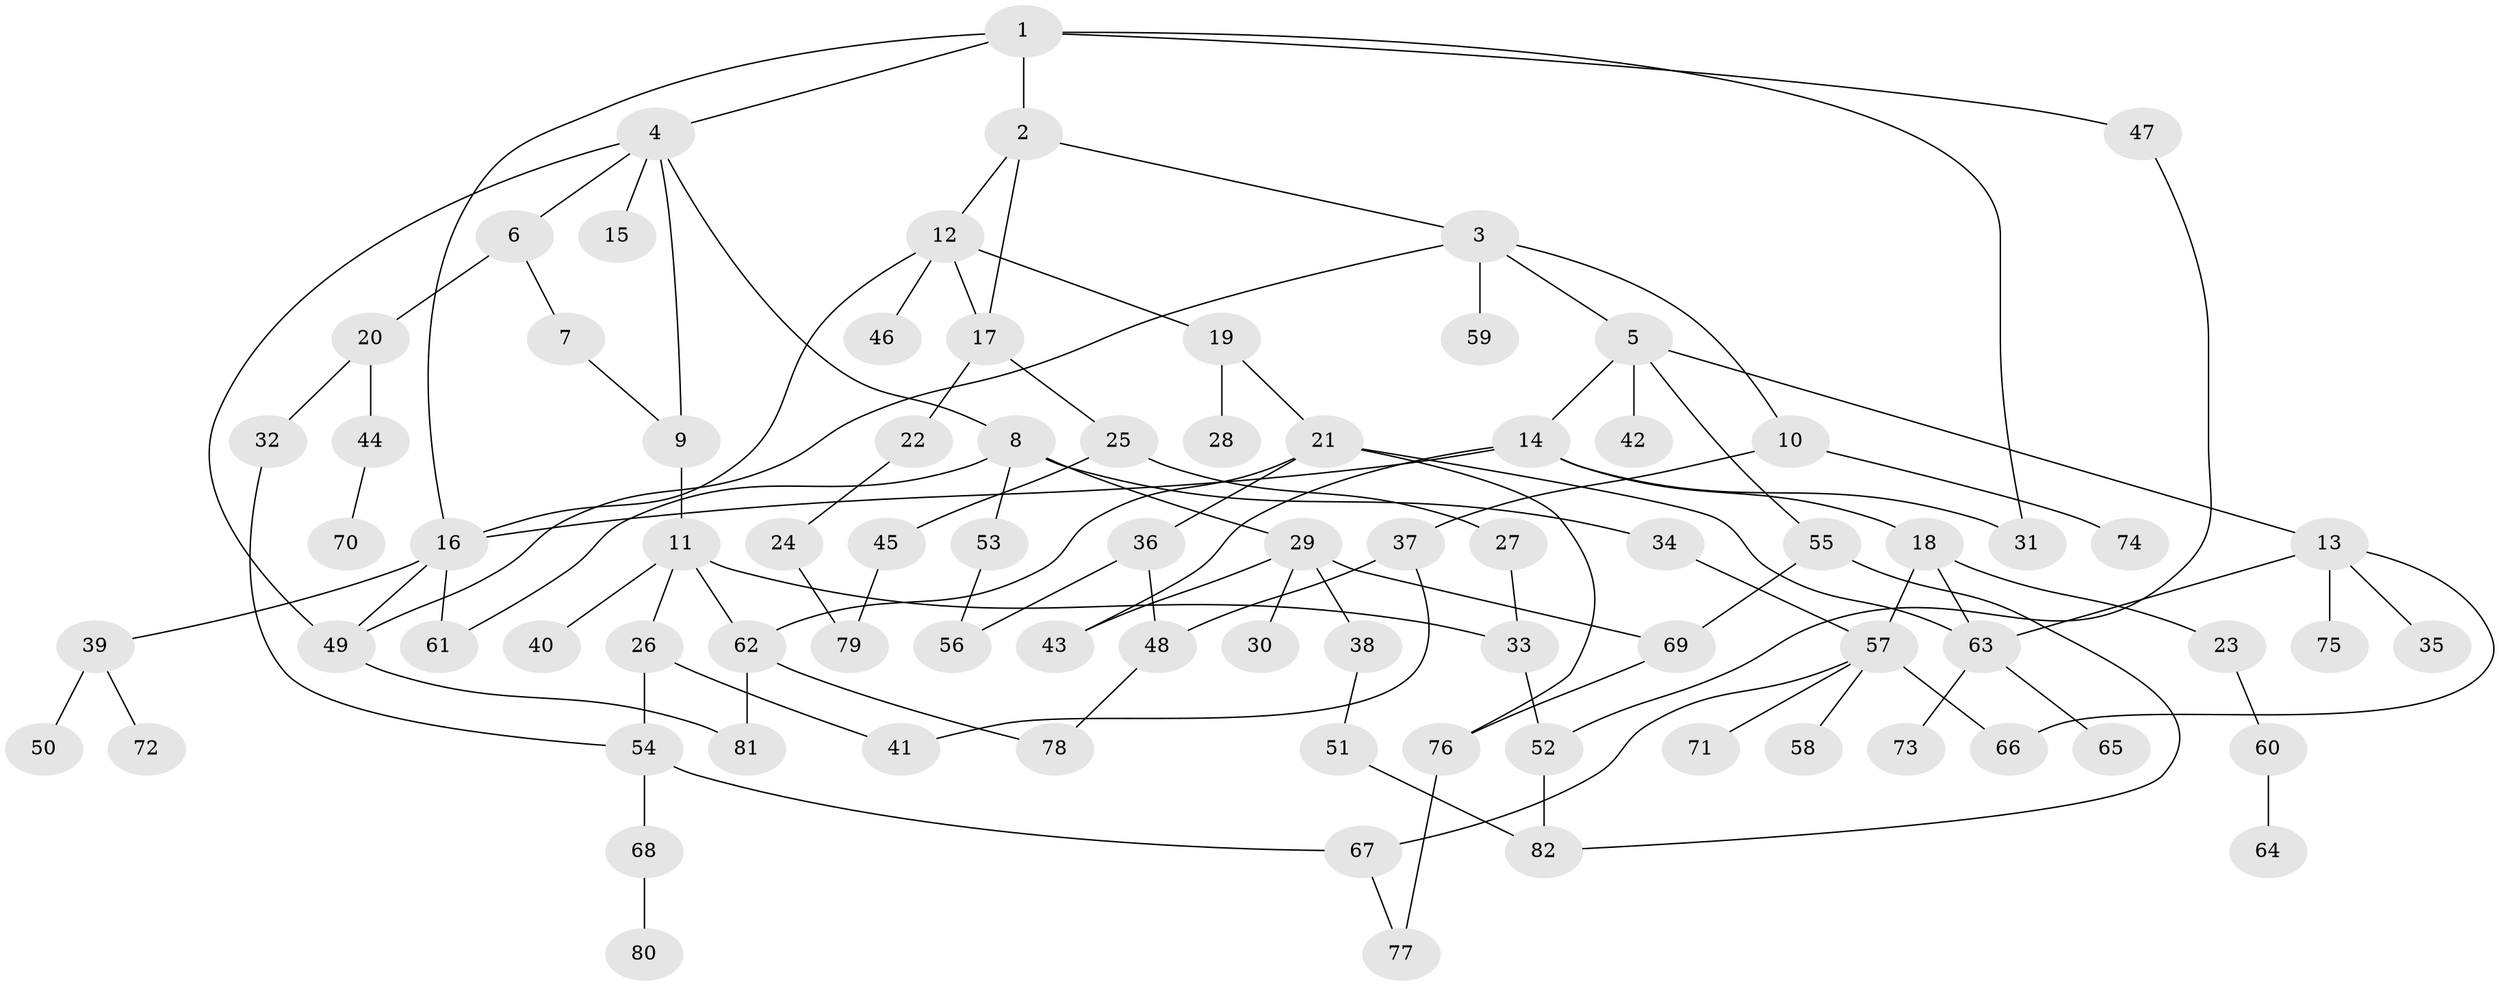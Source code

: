 // coarse degree distribution, {9: 0.0196078431372549, 7: 0.0392156862745098, 8: 0.0196078431372549, 3: 0.1568627450980392, 5: 0.09803921568627451, 2: 0.21568627450980393, 4: 0.11764705882352941, 1: 0.27450980392156865, 6: 0.058823529411764705}
// Generated by graph-tools (version 1.1) at 2025/23/03/03/25 07:23:33]
// undirected, 82 vertices, 110 edges
graph export_dot {
graph [start="1"]
  node [color=gray90,style=filled];
  1;
  2;
  3;
  4;
  5;
  6;
  7;
  8;
  9;
  10;
  11;
  12;
  13;
  14;
  15;
  16;
  17;
  18;
  19;
  20;
  21;
  22;
  23;
  24;
  25;
  26;
  27;
  28;
  29;
  30;
  31;
  32;
  33;
  34;
  35;
  36;
  37;
  38;
  39;
  40;
  41;
  42;
  43;
  44;
  45;
  46;
  47;
  48;
  49;
  50;
  51;
  52;
  53;
  54;
  55;
  56;
  57;
  58;
  59;
  60;
  61;
  62;
  63;
  64;
  65;
  66;
  67;
  68;
  69;
  70;
  71;
  72;
  73;
  74;
  75;
  76;
  77;
  78;
  79;
  80;
  81;
  82;
  1 -- 2;
  1 -- 4;
  1 -- 31;
  1 -- 47;
  1 -- 16;
  2 -- 3;
  2 -- 12;
  2 -- 17;
  3 -- 5;
  3 -- 10;
  3 -- 59;
  3 -- 49;
  4 -- 6;
  4 -- 8;
  4 -- 9;
  4 -- 15;
  4 -- 49;
  5 -- 13;
  5 -- 14;
  5 -- 42;
  5 -- 55;
  6 -- 7;
  6 -- 20;
  7 -- 9;
  8 -- 29;
  8 -- 34;
  8 -- 53;
  8 -- 61;
  9 -- 11;
  10 -- 37;
  10 -- 74;
  11 -- 26;
  11 -- 40;
  11 -- 62;
  11 -- 33;
  12 -- 19;
  12 -- 46;
  12 -- 16;
  12 -- 17;
  13 -- 35;
  13 -- 75;
  13 -- 63;
  13 -- 66;
  14 -- 16;
  14 -- 18;
  14 -- 43;
  14 -- 31;
  16 -- 39;
  16 -- 49;
  16 -- 61;
  17 -- 22;
  17 -- 25;
  18 -- 23;
  18 -- 57;
  18 -- 63;
  19 -- 21;
  19 -- 28;
  20 -- 32;
  20 -- 44;
  21 -- 36;
  21 -- 63;
  21 -- 62;
  21 -- 76;
  22 -- 24;
  23 -- 60;
  24 -- 79;
  25 -- 27;
  25 -- 45;
  26 -- 41;
  26 -- 54;
  27 -- 33;
  29 -- 30;
  29 -- 38;
  29 -- 43;
  29 -- 69;
  32 -- 54;
  33 -- 52;
  34 -- 57;
  36 -- 56;
  36 -- 48;
  37 -- 48;
  37 -- 41;
  38 -- 51;
  39 -- 50;
  39 -- 72;
  44 -- 70;
  45 -- 79;
  47 -- 52;
  48 -- 78;
  49 -- 81;
  51 -- 82;
  52 -- 82;
  53 -- 56;
  54 -- 67;
  54 -- 68;
  55 -- 69;
  55 -- 82;
  57 -- 58;
  57 -- 66;
  57 -- 71;
  57 -- 67;
  60 -- 64;
  62 -- 81;
  62 -- 78;
  63 -- 65;
  63 -- 73;
  67 -- 77;
  68 -- 80;
  69 -- 76;
  76 -- 77;
}
